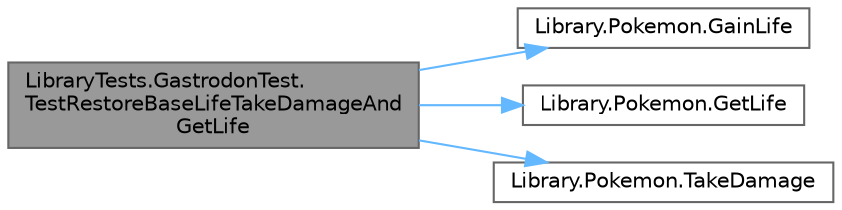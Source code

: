digraph "LibraryTests.GastrodonTest.TestRestoreBaseLifeTakeDamageAndGetLife"
{
 // INTERACTIVE_SVG=YES
 // LATEX_PDF_SIZE
  bgcolor="transparent";
  edge [fontname=Helvetica,fontsize=10,labelfontname=Helvetica,labelfontsize=10];
  node [fontname=Helvetica,fontsize=10,shape=box,height=0.2,width=0.4];
  rankdir="LR";
  Node1 [id="Node000001",label="LibraryTests.GastrodonTest.\lTestRestoreBaseLifeTakeDamageAnd\lGetLife",height=0.2,width=0.4,color="gray40", fillcolor="grey60", style="filled", fontcolor="black",tooltip="Test de los métodos RestoreBaseLife, TakeDamage y GetLife."];
  Node1 -> Node2 [id="edge1_Node000001_Node000002",color="steelblue1",style="solid",tooltip=" "];
  Node2 [id="Node000002",label="Library.Pokemon.GainLife",height=0.2,width=0.4,color="grey40", fillcolor="white", style="filled",URL="$classLibrary_1_1Pokemon.html#a77bd0fac1537a76fbdfa1eebbe17f985",tooltip="Suma puntos de vida a la vida actual, considerando que la vida actual no puede ser mayor a la vida ba..."];
  Node1 -> Node3 [id="edge2_Node000001_Node000003",color="steelblue1",style="solid",tooltip=" "];
  Node3 [id="Node000003",label="Library.Pokemon.GetLife",height=0.2,width=0.4,color="grey40", fillcolor="white", style="filled",URL="$classLibrary_1_1Pokemon.html#ad7ecbc1418ce8ce1310b9bb3737d62d6",tooltip="Devuele la vida del Pokemon en el formato vidaActual/vidaBase."];
  Node1 -> Node4 [id="edge3_Node000001_Node000004",color="steelblue1",style="solid",tooltip=" "];
  Node4 [id="Node000004",label="Library.Pokemon.TakeDamage",height=0.2,width=0.4,color="grey40", fillcolor="white", style="filled",URL="$classLibrary_1_1Pokemon.html#af6dd4fd79bfeb99769976f6c26e497e5",tooltip="Resta puntos de vida a la vida actual. Convierte double a int para poder hacer la resta...."];
}

